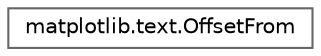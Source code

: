 digraph "Graphical Class Hierarchy"
{
 // LATEX_PDF_SIZE
  bgcolor="transparent";
  edge [fontname=Helvetica,fontsize=10,labelfontname=Helvetica,labelfontsize=10];
  node [fontname=Helvetica,fontsize=10,shape=box,height=0.2,width=0.4];
  rankdir="LR";
  Node0 [id="Node000000",label="matplotlib.text.OffsetFrom",height=0.2,width=0.4,color="grey40", fillcolor="white", style="filled",URL="$de/df1/classmatplotlib_1_1text_1_1OffsetFrom.html",tooltip=" "];
}
